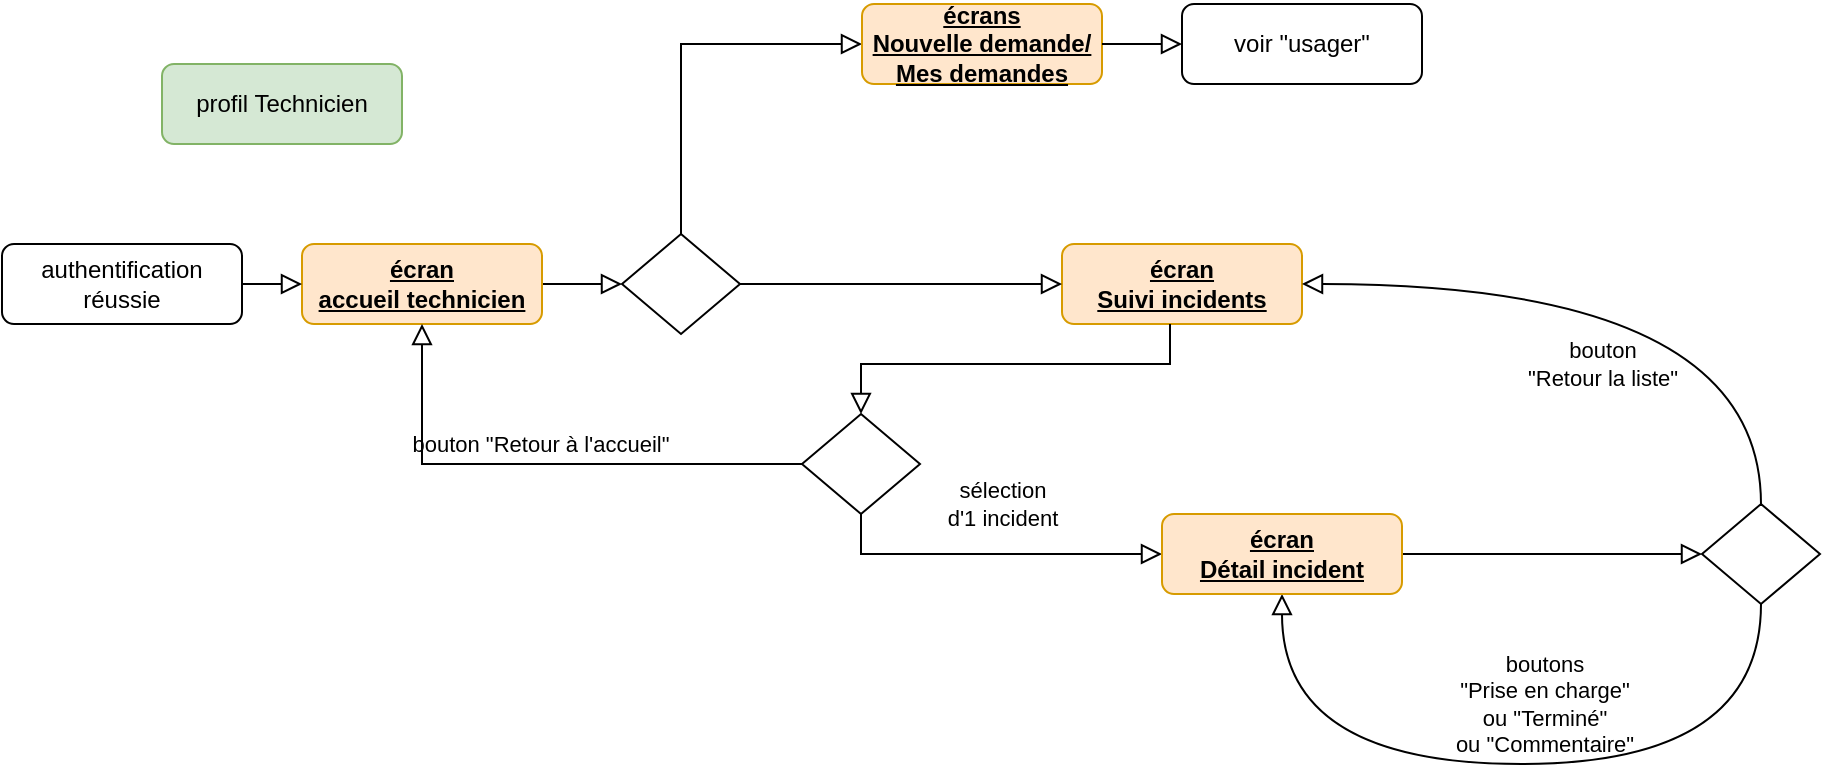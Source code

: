 <mxfile version="20.4.0" type="device"><diagram id="C5RBs43oDa-KdzZeNtuy" name="Page-1"><mxGraphModel dx="1985" dy="848" grid="1" gridSize="10" guides="1" tooltips="1" connect="1" arrows="1" fold="1" page="1" pageScale="1" pageWidth="827" pageHeight="1169" math="0" shadow="0"><root><mxCell id="WIyWlLk6GJQsqaUBKTNV-0"/><mxCell id="WIyWlLk6GJQsqaUBKTNV-1" parent="WIyWlLk6GJQsqaUBKTNV-0"/><mxCell id="WIyWlLk6GJQsqaUBKTNV-2" value="" style="rounded=0;html=1;jettySize=auto;orthogonalLoop=1;fontSize=11;endArrow=block;endFill=0;endSize=8;strokeWidth=1;shadow=0;labelBackgroundColor=none;edgeStyle=orthogonalEdgeStyle;entryX=0;entryY=0.5;entryDx=0;entryDy=0;" parent="WIyWlLk6GJQsqaUBKTNV-1" source="WIyWlLk6GJQsqaUBKTNV-3" target="qmuH7mvYTooopcPig4N5-0" edge="1"><mxGeometry relative="1" as="geometry"><mxPoint x="170" y="190" as="targetPoint"/><Array as="points"><mxPoint x="150" y="190"/></Array></mxGeometry></mxCell><mxCell id="WIyWlLk6GJQsqaUBKTNV-3" value="&lt;b&gt;&lt;u&gt;écran&lt;br&gt;accueil technicien&lt;/u&gt;&lt;/b&gt;" style="rounded=1;whiteSpace=wrap;html=1;fontSize=12;glass=0;strokeWidth=1;shadow=0;fillColor=#ffe6cc;strokeColor=#d79b00;" parent="WIyWlLk6GJQsqaUBKTNV-1" vertex="1"><mxGeometry x="10" y="170" width="120" height="40" as="geometry"/></mxCell><mxCell id="wHWWd4oBxxGEsDB28wgn-12" value="" style="rounded=0;html=1;jettySize=auto;orthogonalLoop=1;fontSize=11;endArrow=block;endFill=0;endSize=8;strokeWidth=1;shadow=0;labelBackgroundColor=none;edgeStyle=orthogonalEdgeStyle;entryX=0;entryY=0.5;entryDx=0;entryDy=0;exitX=0.5;exitY=0;exitDx=0;exitDy=0;" parent="WIyWlLk6GJQsqaUBKTNV-1" source="qmuH7mvYTooopcPig4N5-0" target="EZRFM9w2nlUZCjXWAso3-0" edge="1"><mxGeometry relative="1" as="geometry"><mxPoint x="170" y="140" as="sourcePoint"/><mxPoint x="290" y="140" as="targetPoint"/><Array as="points"/></mxGeometry></mxCell><mxCell id="wHWWd4oBxxGEsDB28wgn-13" value="&lt;b&gt;&lt;u&gt;écran&lt;br&gt;Suivi incidents&lt;br&gt;&lt;/u&gt;&lt;/b&gt;" style="rounded=1;whiteSpace=wrap;html=1;fontSize=12;glass=0;strokeWidth=1;shadow=0;fillColor=#ffe6cc;strokeColor=#d79b00;" parent="WIyWlLk6GJQsqaUBKTNV-1" vertex="1"><mxGeometry x="390" y="170" width="120" height="40" as="geometry"/></mxCell><mxCell id="wHWWd4oBxxGEsDB28wgn-22" value="" style="rounded=0;html=1;jettySize=auto;orthogonalLoop=1;fontSize=11;endArrow=block;endFill=0;endSize=8;strokeWidth=1;shadow=0;labelBackgroundColor=none;edgeStyle=orthogonalEdgeStyle;startArrow=none;exitX=1;exitY=0.5;exitDx=0;exitDy=0;entryX=0;entryY=0.5;entryDx=0;entryDy=0;" parent="WIyWlLk6GJQsqaUBKTNV-1" source="qmuH7mvYTooopcPig4N5-0" target="wHWWd4oBxxGEsDB28wgn-13" edge="1"><mxGeometry relative="1" as="geometry"><mxPoint x="170" y="210" as="sourcePoint"/><mxPoint x="410" y="190" as="targetPoint"/><Array as="points"/></mxGeometry></mxCell><mxCell id="wHWWd4oBxxGEsDB28wgn-29" value="sélection&lt;br&gt;d'1 incident" style="rounded=0;html=1;jettySize=auto;orthogonalLoop=1;fontSize=11;endArrow=block;endFill=0;endSize=8;strokeWidth=1;shadow=0;labelBackgroundColor=none;edgeStyle=orthogonalEdgeStyle;exitX=0.5;exitY=1;exitDx=0;exitDy=0;entryX=0;entryY=0.5;entryDx=0;entryDy=0;" parent="WIyWlLk6GJQsqaUBKTNV-1" source="qmuH7mvYTooopcPig4N5-2" target="qmuH7mvYTooopcPig4N5-5" edge="1"><mxGeometry x="0.062" y="25" relative="1" as="geometry"><mxPoint x="443.5" y="305" as="sourcePoint"/><mxPoint x="520" y="330" as="targetPoint"/><Array as="points"><mxPoint x="290" y="325"/></Array><mxPoint as="offset"/></mxGeometry></mxCell><mxCell id="wHWWd4oBxxGEsDB28wgn-30" value="" style="rounded=0;html=1;jettySize=auto;orthogonalLoop=1;fontSize=11;endArrow=block;endFill=0;endSize=8;strokeWidth=1;shadow=0;labelBackgroundColor=none;edgeStyle=orthogonalEdgeStyle;exitX=1;exitY=0.5;exitDx=0;exitDy=0;entryX=0;entryY=0.5;entryDx=0;entryDy=0;" parent="WIyWlLk6GJQsqaUBKTNV-1" source="qmuH7mvYTooopcPig4N5-5" target="qmuH7mvYTooopcPig4N5-4" edge="1"><mxGeometry relative="1" as="geometry"><mxPoint x="450" y="430" as="sourcePoint"/><mxPoint x="450" y="570" as="targetPoint"/><Array as="points"><mxPoint x="690" y="325"/><mxPoint x="690" y="325"/></Array></mxGeometry></mxCell><mxCell id="wHWWd4oBxxGEsDB28wgn-38" value="authentification&lt;br&gt;réussie" style="rounded=1;whiteSpace=wrap;html=1;fontSize=12;glass=0;strokeWidth=1;shadow=0;" parent="WIyWlLk6GJQsqaUBKTNV-1" vertex="1"><mxGeometry x="-140" y="170" width="120" height="40" as="geometry"/></mxCell><mxCell id="wHWWd4oBxxGEsDB28wgn-39" value="" style="rounded=0;html=1;jettySize=auto;orthogonalLoop=1;fontSize=11;endArrow=block;endFill=0;endSize=8;strokeWidth=1;shadow=0;labelBackgroundColor=none;edgeStyle=orthogonalEdgeStyle;exitX=1;exitY=0.5;exitDx=0;exitDy=0;entryX=0;entryY=0.5;entryDx=0;entryDy=0;" parent="WIyWlLk6GJQsqaUBKTNV-1" source="wHWWd4oBxxGEsDB28wgn-38" target="WIyWlLk6GJQsqaUBKTNV-3" edge="1"><mxGeometry relative="1" as="geometry"><mxPoint x="140" y="200" as="sourcePoint"/><mxPoint x="180" y="200" as="targetPoint"/><Array as="points"><mxPoint y="190"/><mxPoint y="190"/></Array></mxGeometry></mxCell><mxCell id="EZRFM9w2nlUZCjXWAso3-0" value="&lt;b&gt;&lt;u&gt;écrans&lt;br&gt;Nouvelle demande/&lt;br&gt;Mes demandes&lt;br&gt;&lt;/u&gt;&lt;/b&gt;" style="rounded=1;whiteSpace=wrap;html=1;fontSize=12;glass=0;strokeWidth=1;shadow=0;fillColor=#ffe6cc;strokeColor=#d79b00;" parent="WIyWlLk6GJQsqaUBKTNV-1" vertex="1"><mxGeometry x="290" y="50" width="120" height="40" as="geometry"/></mxCell><mxCell id="EZRFM9w2nlUZCjXWAso3-1" value="voir &quot;usager&quot;" style="rounded=1;whiteSpace=wrap;html=1;fontSize=12;glass=0;strokeWidth=1;shadow=0;" parent="WIyWlLk6GJQsqaUBKTNV-1" vertex="1"><mxGeometry x="450" y="50" width="120" height="40" as="geometry"/></mxCell><mxCell id="EZRFM9w2nlUZCjXWAso3-2" value="" style="rounded=0;html=1;jettySize=auto;orthogonalLoop=1;fontSize=11;endArrow=block;endFill=0;endSize=8;strokeWidth=1;shadow=0;labelBackgroundColor=none;edgeStyle=orthogonalEdgeStyle;entryX=0;entryY=0.5;entryDx=0;entryDy=0;exitX=1;exitY=0.5;exitDx=0;exitDy=0;" parent="WIyWlLk6GJQsqaUBKTNV-1" source="EZRFM9w2nlUZCjXWAso3-0" target="EZRFM9w2nlUZCjXWAso3-1" edge="1"><mxGeometry relative="1" as="geometry"><mxPoint x="420" y="140" as="sourcePoint"/><mxPoint x="460" y="140" as="targetPoint"/><Array as="points"><mxPoint x="440" y="70"/><mxPoint x="440" y="70"/></Array></mxGeometry></mxCell><mxCell id="EZRFM9w2nlUZCjXWAso3-10" value="boutons&lt;br&gt;&quot;Prise en charge&quot;&lt;br&gt;ou &quot;Terminé&quot;&lt;br&gt;ou &quot;Commentaire&quot;" style="html=1;jettySize=auto;orthogonalLoop=1;fontSize=11;endArrow=block;endFill=0;endSize=8;strokeWidth=1;shadow=0;labelBackgroundColor=none;edgeStyle=orthogonalEdgeStyle;exitX=0.5;exitY=1;exitDx=0;exitDy=0;entryX=0.5;entryY=1;entryDx=0;entryDy=0;rounded=0;curved=1;" parent="WIyWlLk6GJQsqaUBKTNV-1" source="qmuH7mvYTooopcPig4N5-4" target="qmuH7mvYTooopcPig4N5-5" edge="1"><mxGeometry x="-0.063" y="-30" relative="1" as="geometry"><mxPoint x="488" y="490" as="sourcePoint"/><mxPoint x="890" y="485" as="targetPoint"/><Array as="points"><mxPoint x="740" y="430"/><mxPoint x="500" y="430"/></Array><mxPoint x="1" as="offset"/></mxGeometry></mxCell><mxCell id="EZRFM9w2nlUZCjXWAso3-17" value="bouton &quot;Retour à l'accueil&quot;" style="rounded=0;html=1;jettySize=auto;orthogonalLoop=1;fontSize=11;endArrow=block;endFill=0;endSize=8;strokeWidth=1;shadow=0;labelBackgroundColor=none;edgeStyle=orthogonalEdgeStyle;exitX=0;exitY=0.5;exitDx=0;exitDy=0;entryX=0.5;entryY=1;entryDx=0;entryDy=0;" parent="WIyWlLk6GJQsqaUBKTNV-1" source="qmuH7mvYTooopcPig4N5-2" target="WIyWlLk6GJQsqaUBKTNV-3" edge="1"><mxGeometry x="0.011" y="-10" relative="1" as="geometry"><mxPoint x="190" y="260" as="sourcePoint"/><mxPoint x="130" y="260" as="targetPoint"/><Array as="points"/><mxPoint as="offset"/></mxGeometry></mxCell><mxCell id="qmuH7mvYTooopcPig4N5-0" value="" style="rhombus;whiteSpace=wrap;html=1;shadow=0;fontFamily=Helvetica;fontSize=12;align=center;strokeWidth=1;spacing=6;spacingTop=-4;" parent="WIyWlLk6GJQsqaUBKTNV-1" vertex="1"><mxGeometry x="170" y="165" width="59" height="50" as="geometry"/></mxCell><mxCell id="qmuH7mvYTooopcPig4N5-2" value="" style="rhombus;whiteSpace=wrap;html=1;shadow=0;fontFamily=Helvetica;fontSize=12;align=center;strokeWidth=1;spacing=6;spacingTop=-4;" parent="WIyWlLk6GJQsqaUBKTNV-1" vertex="1"><mxGeometry x="260" y="255" width="59" height="50" as="geometry"/></mxCell><mxCell id="qmuH7mvYTooopcPig4N5-3" value="" style="rounded=0;html=1;jettySize=auto;orthogonalLoop=1;fontSize=11;endArrow=block;endFill=0;endSize=8;strokeWidth=1;shadow=0;labelBackgroundColor=none;edgeStyle=orthogonalEdgeStyle;entryX=0.5;entryY=0;entryDx=0;entryDy=0;" parent="WIyWlLk6GJQsqaUBKTNV-1" target="qmuH7mvYTooopcPig4N5-2" edge="1"><mxGeometry relative="1" as="geometry"><mxPoint x="400" y="230" as="targetPoint"/><Array as="points"><mxPoint x="444" y="230"/></Array><mxPoint x="444" y="210" as="sourcePoint"/></mxGeometry></mxCell><mxCell id="qmuH7mvYTooopcPig4N5-4" value="" style="rhombus;whiteSpace=wrap;html=1;shadow=0;fontFamily=Helvetica;fontSize=12;align=center;strokeWidth=1;spacing=6;spacingTop=-4;" parent="WIyWlLk6GJQsqaUBKTNV-1" vertex="1"><mxGeometry x="710" y="300" width="59" height="50" as="geometry"/></mxCell><mxCell id="qmuH7mvYTooopcPig4N5-5" value="&lt;b&gt;&lt;u&gt;écran&lt;br&gt;Détail incident&lt;br&gt;&lt;/u&gt;&lt;/b&gt;" style="rounded=1;whiteSpace=wrap;html=1;fontSize=12;glass=0;strokeWidth=1;shadow=0;fillColor=#ffe6cc;strokeColor=#d79b00;" parent="WIyWlLk6GJQsqaUBKTNV-1" vertex="1"><mxGeometry x="440" y="305" width="120" height="40" as="geometry"/></mxCell><mxCell id="qmuH7mvYTooopcPig4N5-16" value="bouton&lt;br&gt;&quot;Retour la liste&quot;" style="html=1;jettySize=auto;orthogonalLoop=1;fontSize=11;endArrow=block;endFill=0;endSize=8;strokeWidth=1;shadow=0;labelBackgroundColor=none;rounded=0;exitX=0.5;exitY=0;exitDx=0;exitDy=0;entryX=1;entryY=0.5;entryDx=0;entryDy=0;edgeStyle=orthogonalEdgeStyle;curved=1;" parent="WIyWlLk6GJQsqaUBKTNV-1" source="qmuH7mvYTooopcPig4N5-4" target="wHWWd4oBxxGEsDB28wgn-13" edge="1"><mxGeometry x="0.116" y="40" relative="1" as="geometry"><mxPoint x="680" y="165" as="sourcePoint"/><mxPoint x="930" y="580" as="targetPoint"/><mxPoint as="offset"/></mxGeometry></mxCell><mxCell id="20sjpod7wYckCn5nD6sY-0" value="profil Technicien" style="rounded=1;whiteSpace=wrap;html=1;fontSize=12;glass=0;strokeWidth=1;shadow=0;fillColor=#d5e8d4;strokeColor=#82b366;" vertex="1" parent="WIyWlLk6GJQsqaUBKTNV-1"><mxGeometry x="-60" y="80" width="120" height="40" as="geometry"/></mxCell></root></mxGraphModel></diagram></mxfile>